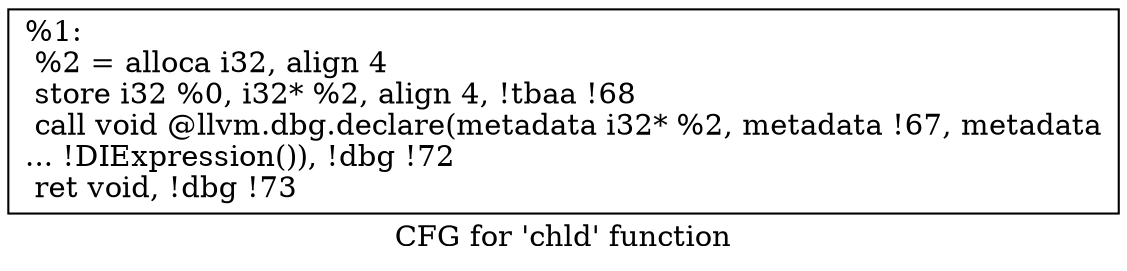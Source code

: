 digraph "CFG for 'chld' function" {
	label="CFG for 'chld' function";

	Node0x2583430 [shape=record,label="{%1:\l  %2 = alloca i32, align 4\l  store i32 %0, i32* %2, align 4, !tbaa !68\l  call void @llvm.dbg.declare(metadata i32* %2, metadata !67, metadata\l... !DIExpression()), !dbg !72\l  ret void, !dbg !73\l}"];
}
